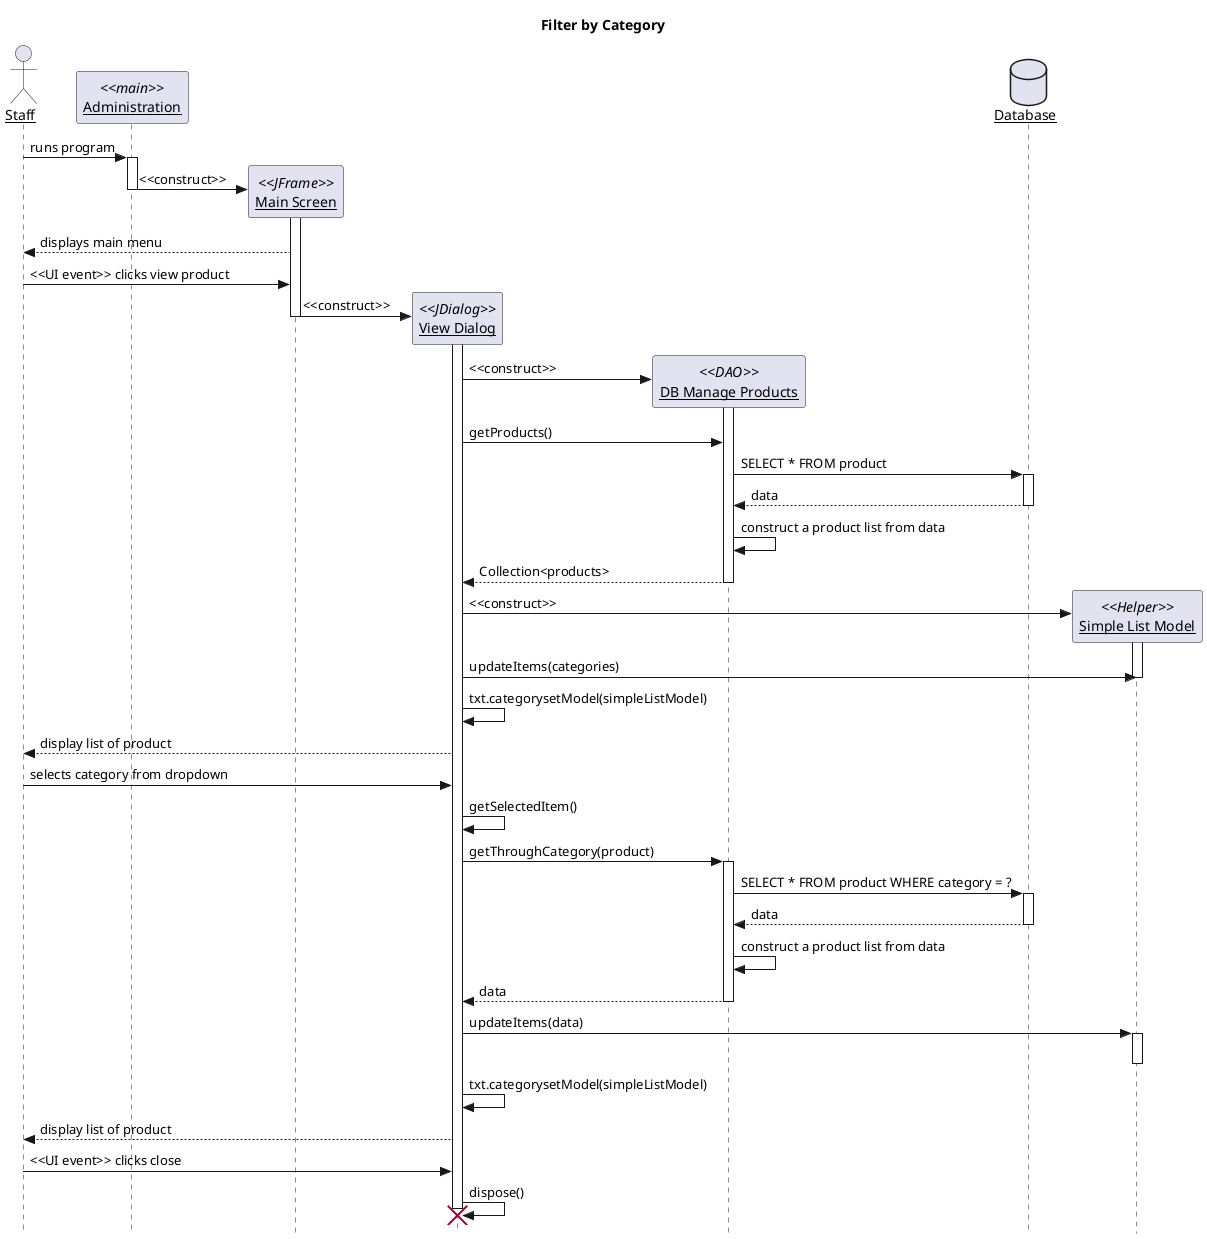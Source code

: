 @startuml product-viewer-sequence-diagram

skinparam guillemet false
skinparam classAttributeIconSize 0
skinparam linetype ortho
skinparam style strictuml
skinparam sequenceParticipant underline
hide circle

title Filter by Category

actor "Staff" as staff
participant "Administration" as admin <<main>>

staff -> admin: runs program
activate admin

create "Main Screen" as main <<JFrame>> 
admin -> main: <<construct>>
deactivate admin
activate main
main --> staff: displays main menu

staff -> main: <<UI event>> clicks view product

create "View Dialog" as dialog <<JDialog>>

main -> dialog: <<construct>>
deactivate main
create "DB Manage Products" as dao <<DAO>>
activate dialog
dialog -> dao: <<construct>>




activate dao
dialog->dao : getProducts()
database "Database" as db
dao -> db: SELECT * FROM product
activate db
dao<--db: data
deactivate db
dao->dao : construct a product list from data

dialog <-- dao: Collection<products>
deactivate dao




create "Simple List Model" as slm <<Helper>>
dialog -> slm: <<construct>>
activate slm
dialog-> slm: updateItems(categories)
deactivate slm
dialog -> dialog: txt.categorysetModel(simpleListModel)

staff <-- dialog: display list of product

staff->dialog : selects category from dropdown
dialog->dialog : getSelectedItem()
dialog->dao : getThroughCategory(product)
activate dao
dao->db : SELECT * FROM product WHERE category = ?
activate db
dao<--db : data
deactivate db
dao->dao : construct a product list from data
dialog<--dao : data

deactivate dao

dialog-> slm: updateItems(data)
activate slm
deactivate slm
dialog -> dialog: txt.categorysetModel(simpleListModel)

staff <-- dialog: display list of product


staff -> dialog: <<UI event>> clicks close
dialog -> dialog: dispose()
destroy dialog

@enduml
